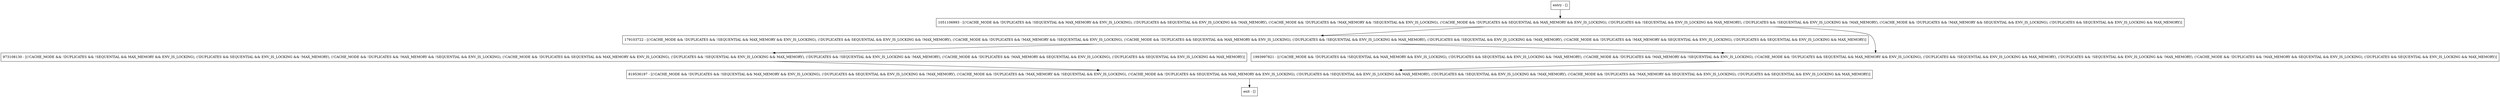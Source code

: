 digraph isTransientOrNull {
node [shape=record];
179103722 [label="179103722 - [(!CACHE_MODE && !DUPLICATES && !SEQUENTIAL && MAX_MEMORY && ENV_IS_LOCKING), (!DUPLICATES && SEQUENTIAL && ENV_IS_LOCKING && !MAX_MEMORY), (!CACHE_MODE && !DUPLICATES && !MAX_MEMORY && !SEQUENTIAL && ENV_IS_LOCKING), (!CACHE_MODE && !DUPLICATES && SEQUENTIAL && MAX_MEMORY && ENV_IS_LOCKING), (!DUPLICATES && !SEQUENTIAL && ENV_IS_LOCKING && MAX_MEMORY), (!DUPLICATES && !SEQUENTIAL && ENV_IS_LOCKING && !MAX_MEMORY), (!CACHE_MODE && !DUPLICATES && !MAX_MEMORY && SEQUENTIAL && ENV_IS_LOCKING), (!DUPLICATES && SEQUENTIAL && ENV_IS_LOCKING && MAX_MEMORY)]"];
entry [label="entry - []"];
exit [label="exit - []"];
1051106993 [label="1051106993 - [(!CACHE_MODE && !DUPLICATES && !SEQUENTIAL && MAX_MEMORY && ENV_IS_LOCKING), (!DUPLICATES && SEQUENTIAL && ENV_IS_LOCKING && !MAX_MEMORY), (!CACHE_MODE && !DUPLICATES && !MAX_MEMORY && !SEQUENTIAL && ENV_IS_LOCKING), (!CACHE_MODE && !DUPLICATES && SEQUENTIAL && MAX_MEMORY && ENV_IS_LOCKING), (!DUPLICATES && !SEQUENTIAL && ENV_IS_LOCKING && MAX_MEMORY), (!DUPLICATES && !SEQUENTIAL && ENV_IS_LOCKING && !MAX_MEMORY), (!CACHE_MODE && !DUPLICATES && !MAX_MEMORY && SEQUENTIAL && ENV_IS_LOCKING), (!DUPLICATES && SEQUENTIAL && ENV_IS_LOCKING && MAX_MEMORY)]"];
819536197 [label="819536197 - [(!CACHE_MODE && !DUPLICATES && !SEQUENTIAL && MAX_MEMORY && ENV_IS_LOCKING), (!DUPLICATES && SEQUENTIAL && ENV_IS_LOCKING && !MAX_MEMORY), (!CACHE_MODE && !DUPLICATES && !MAX_MEMORY && !SEQUENTIAL && ENV_IS_LOCKING), (!CACHE_MODE && !DUPLICATES && SEQUENTIAL && MAX_MEMORY && ENV_IS_LOCKING), (!DUPLICATES && !SEQUENTIAL && ENV_IS_LOCKING && MAX_MEMORY), (!DUPLICATES && !SEQUENTIAL && ENV_IS_LOCKING && !MAX_MEMORY), (!CACHE_MODE && !DUPLICATES && !MAX_MEMORY && SEQUENTIAL && ENV_IS_LOCKING), (!DUPLICATES && SEQUENTIAL && ENV_IS_LOCKING && MAX_MEMORY)]"];
973108130 [label="973108130 - [(!CACHE_MODE && !DUPLICATES && !SEQUENTIAL && MAX_MEMORY && ENV_IS_LOCKING), (!DUPLICATES && SEQUENTIAL && ENV_IS_LOCKING && !MAX_MEMORY), (!CACHE_MODE && !DUPLICATES && !MAX_MEMORY && !SEQUENTIAL && ENV_IS_LOCKING), (!CACHE_MODE && !DUPLICATES && SEQUENTIAL && MAX_MEMORY && ENV_IS_LOCKING), (!DUPLICATES && !SEQUENTIAL && ENV_IS_LOCKING && MAX_MEMORY), (!DUPLICATES && !SEQUENTIAL && ENV_IS_LOCKING && !MAX_MEMORY), (!CACHE_MODE && !DUPLICATES && !MAX_MEMORY && SEQUENTIAL && ENV_IS_LOCKING), (!DUPLICATES && SEQUENTIAL && ENV_IS_LOCKING && MAX_MEMORY)]"];
1993997821 [label="1993997821 - [(!CACHE_MODE && !DUPLICATES && !SEQUENTIAL && MAX_MEMORY && ENV_IS_LOCKING), (!DUPLICATES && SEQUENTIAL && ENV_IS_LOCKING && !MAX_MEMORY), (!CACHE_MODE && !DUPLICATES && !MAX_MEMORY && !SEQUENTIAL && ENV_IS_LOCKING), (!CACHE_MODE && !DUPLICATES && SEQUENTIAL && MAX_MEMORY && ENV_IS_LOCKING), (!DUPLICATES && !SEQUENTIAL && ENV_IS_LOCKING && MAX_MEMORY), (!DUPLICATES && !SEQUENTIAL && ENV_IS_LOCKING && !MAX_MEMORY), (!CACHE_MODE && !DUPLICATES && !MAX_MEMORY && SEQUENTIAL && ENV_IS_LOCKING), (!DUPLICATES && SEQUENTIAL && ENV_IS_LOCKING && MAX_MEMORY)]"];
entry;
exit;
179103722 -> 973108130;
179103722 -> 1993997821;
entry -> 1051106993;
1051106993 -> 179103722;
1051106993 -> 1993997821;
819536197 -> exit;
973108130 -> 819536197;
1993997821 -> 819536197;
}
